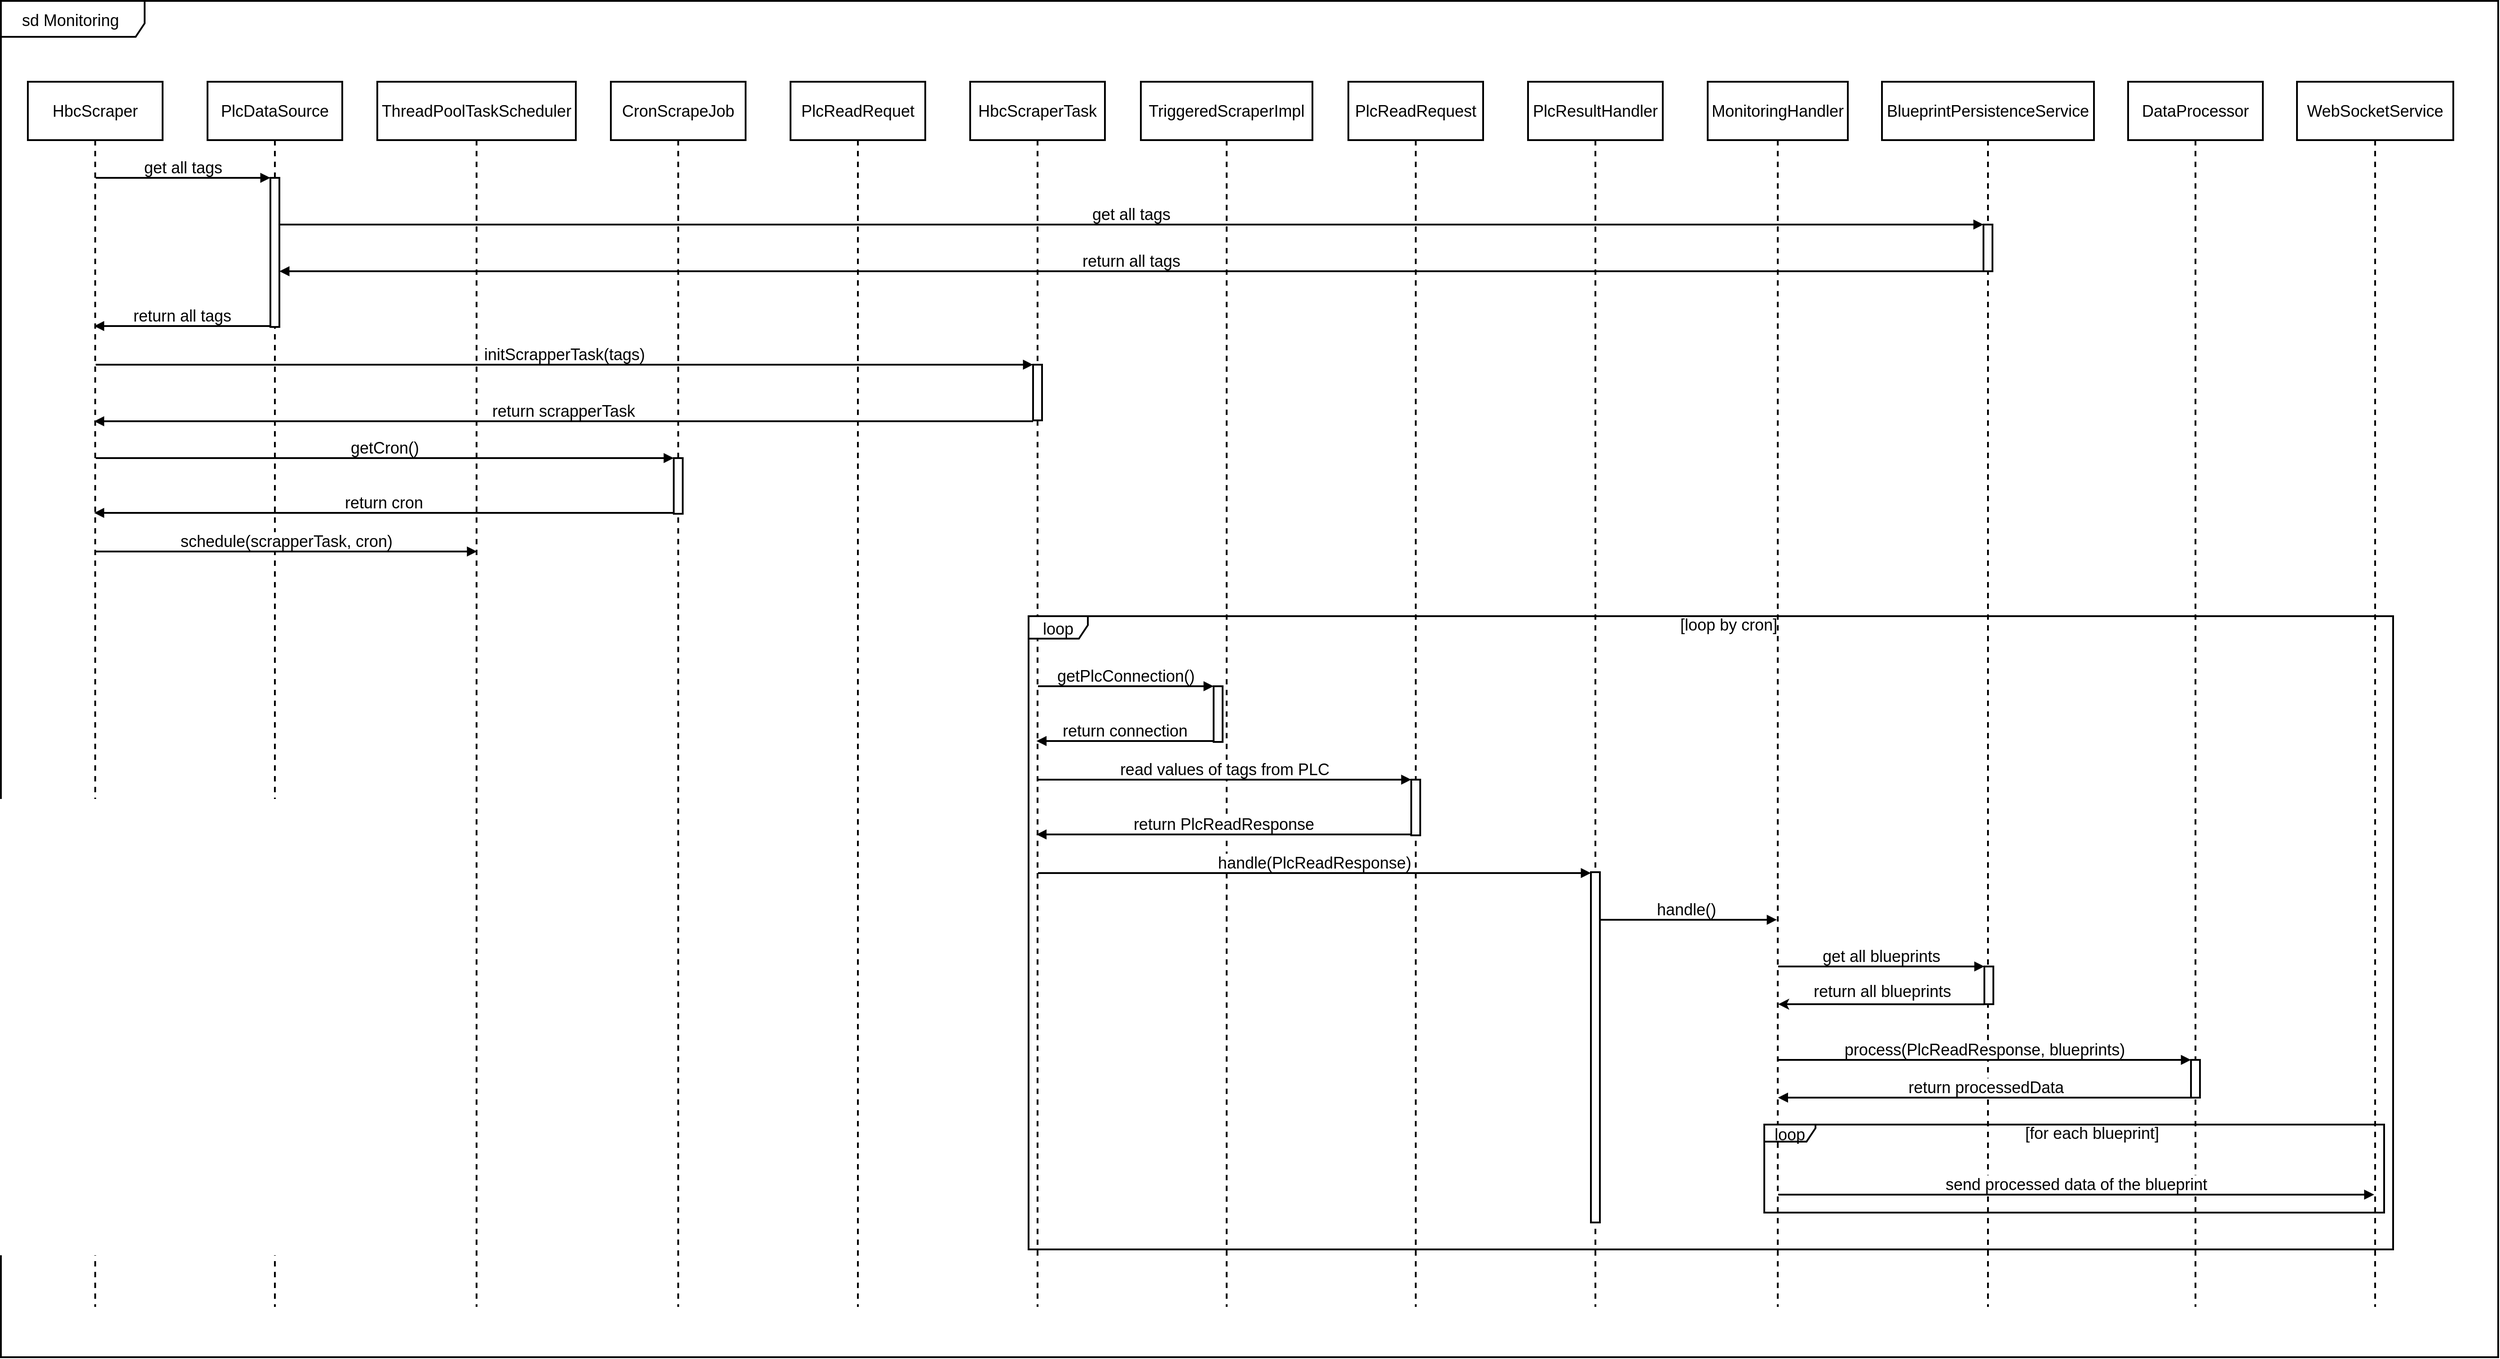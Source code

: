 <mxfile version="23.1.5" type="device">
  <diagram name="Page-1" id="0783ab3e-0a74-02c8-0abd-f7b4e66b4bec">
    <mxGraphModel dx="2302" dy="1347" grid="1" gridSize="10" guides="1" tooltips="1" connect="1" arrows="1" fold="1" page="1" pageScale="1" pageWidth="850" pageHeight="1100" background="none" math="0" shadow="0">
      <root>
        <mxCell id="0" />
        <mxCell id="1" parent="0" />
        <mxCell id="haw2drm8eqrPv3W6W2Qp-1" value="HbcScraper" style="shape=umlLifeline;perimeter=lifelinePerimeter;whiteSpace=wrap;container=1;dropTarget=0;collapsible=0;recursiveResize=0;outlineConnect=0;portConstraint=eastwest;newEdgeStyle={&quot;edgeStyle&quot;:&quot;elbowEdgeStyle&quot;,&quot;elbow&quot;:&quot;vertical&quot;,&quot;curved&quot;:0,&quot;rounded&quot;:0};size=65;strokeWidth=2;fontSize=18;" parent="1" vertex="1">
          <mxGeometry x="40" y="1030" width="150" height="1364" as="geometry" />
        </mxCell>
        <mxCell id="haw2drm8eqrPv3W6W2Qp-2" value="PlcDataSource" style="shape=umlLifeline;perimeter=lifelinePerimeter;whiteSpace=wrap;container=1;dropTarget=0;collapsible=0;recursiveResize=0;outlineConnect=0;portConstraint=eastwest;newEdgeStyle={&quot;edgeStyle&quot;:&quot;elbowEdgeStyle&quot;,&quot;elbow&quot;:&quot;vertical&quot;,&quot;curved&quot;:0,&quot;rounded&quot;:0};size=65;strokeWidth=2;fontSize=18;" parent="1" vertex="1">
          <mxGeometry x="240" y="1030" width="150" height="1364" as="geometry" />
        </mxCell>
        <mxCell id="haw2drm8eqrPv3W6W2Qp-3" value="" style="points=[];perimeter=orthogonalPerimeter;outlineConnect=0;targetShapes=umlLifeline;portConstraint=eastwest;newEdgeStyle={&quot;edgeStyle&quot;:&quot;elbowEdgeStyle&quot;,&quot;elbow&quot;:&quot;vertical&quot;,&quot;curved&quot;:0,&quot;rounded&quot;:0};strokeWidth=2;fontSize=18;" parent="haw2drm8eqrPv3W6W2Qp-2" vertex="1">
          <mxGeometry x="70" y="107" width="10" height="166" as="geometry" />
        </mxCell>
        <mxCell id="haw2drm8eqrPv3W6W2Qp-4" value="ThreadPoolTaskScheduler" style="shape=umlLifeline;perimeter=lifelinePerimeter;whiteSpace=wrap;container=1;dropTarget=0;collapsible=0;recursiveResize=0;outlineConnect=0;portConstraint=eastwest;newEdgeStyle={&quot;edgeStyle&quot;:&quot;elbowEdgeStyle&quot;,&quot;elbow&quot;:&quot;vertical&quot;,&quot;curved&quot;:0,&quot;rounded&quot;:0};size=65;strokeWidth=2;fontSize=18;" parent="1" vertex="1">
          <mxGeometry x="429" y="1030" width="221" height="1364" as="geometry" />
        </mxCell>
        <mxCell id="haw2drm8eqrPv3W6W2Qp-6" value="CronScrapeJob" style="shape=umlLifeline;perimeter=lifelinePerimeter;whiteSpace=wrap;container=1;dropTarget=0;collapsible=0;recursiveResize=0;outlineConnect=0;portConstraint=eastwest;newEdgeStyle={&quot;edgeStyle&quot;:&quot;elbowEdgeStyle&quot;,&quot;elbow&quot;:&quot;vertical&quot;,&quot;curved&quot;:0,&quot;rounded&quot;:0};size=65;strokeWidth=2;fontSize=18;" parent="1" vertex="1">
          <mxGeometry x="689" y="1030" width="150" height="1364" as="geometry" />
        </mxCell>
        <mxCell id="haw2drm8eqrPv3W6W2Qp-7" value="" style="points=[];perimeter=orthogonalPerimeter;outlineConnect=0;targetShapes=umlLifeline;portConstraint=eastwest;newEdgeStyle={&quot;edgeStyle&quot;:&quot;elbowEdgeStyle&quot;,&quot;elbow&quot;:&quot;vertical&quot;,&quot;curved&quot;:0,&quot;rounded&quot;:0};strokeWidth=2;fontSize=18;" parent="haw2drm8eqrPv3W6W2Qp-6" vertex="1">
          <mxGeometry x="70" y="419" width="10" height="62" as="geometry" />
        </mxCell>
        <mxCell id="haw2drm8eqrPv3W6W2Qp-8" value="PlcReadRequet" style="shape=umlLifeline;perimeter=lifelinePerimeter;whiteSpace=wrap;container=1;dropTarget=0;collapsible=0;recursiveResize=0;outlineConnect=0;portConstraint=eastwest;newEdgeStyle={&quot;edgeStyle&quot;:&quot;elbowEdgeStyle&quot;,&quot;elbow&quot;:&quot;vertical&quot;,&quot;curved&quot;:0,&quot;rounded&quot;:0};size=65;strokeWidth=2;fontSize=18;" parent="1" vertex="1">
          <mxGeometry x="889" y="1030" width="150" height="1364" as="geometry" />
        </mxCell>
        <mxCell id="haw2drm8eqrPv3W6W2Qp-9" value="HbcScraperTask" style="shape=umlLifeline;perimeter=lifelinePerimeter;whiteSpace=wrap;container=1;dropTarget=0;collapsible=0;recursiveResize=0;outlineConnect=0;portConstraint=eastwest;newEdgeStyle={&quot;edgeStyle&quot;:&quot;elbowEdgeStyle&quot;,&quot;elbow&quot;:&quot;vertical&quot;,&quot;curved&quot;:0,&quot;rounded&quot;:0};size=65;strokeWidth=2;fontSize=18;" parent="1" vertex="1">
          <mxGeometry x="1089" y="1030" width="150" height="1364" as="geometry" />
        </mxCell>
        <mxCell id="haw2drm8eqrPv3W6W2Qp-10" value="" style="points=[];perimeter=orthogonalPerimeter;outlineConnect=0;targetShapes=umlLifeline;portConstraint=eastwest;newEdgeStyle={&quot;edgeStyle&quot;:&quot;elbowEdgeStyle&quot;,&quot;elbow&quot;:&quot;vertical&quot;,&quot;curved&quot;:0,&quot;rounded&quot;:0};strokeWidth=2;fontSize=18;" parent="haw2drm8eqrPv3W6W2Qp-9" vertex="1">
          <mxGeometry x="70" y="315" width="10" height="62" as="geometry" />
        </mxCell>
        <mxCell id="haw2drm8eqrPv3W6W2Qp-11" value="TriggeredScraperImpl" style="shape=umlLifeline;perimeter=lifelinePerimeter;whiteSpace=wrap;container=1;dropTarget=0;collapsible=0;recursiveResize=0;outlineConnect=0;portConstraint=eastwest;newEdgeStyle={&quot;edgeStyle&quot;:&quot;elbowEdgeStyle&quot;,&quot;elbow&quot;:&quot;vertical&quot;,&quot;curved&quot;:0,&quot;rounded&quot;:0};size=65;strokeWidth=2;fontSize=18;" parent="1" vertex="1">
          <mxGeometry x="1279" y="1030" width="191" height="1364" as="geometry" />
        </mxCell>
        <mxCell id="haw2drm8eqrPv3W6W2Qp-12" value="" style="points=[];perimeter=orthogonalPerimeter;outlineConnect=0;targetShapes=umlLifeline;portConstraint=eastwest;newEdgeStyle={&quot;edgeStyle&quot;:&quot;elbowEdgeStyle&quot;,&quot;elbow&quot;:&quot;vertical&quot;,&quot;curved&quot;:0,&quot;rounded&quot;:0};strokeWidth=2;fontSize=18;" parent="haw2drm8eqrPv3W6W2Qp-11" vertex="1">
          <mxGeometry x="81" y="673" width="10" height="62" as="geometry" />
        </mxCell>
        <mxCell id="haw2drm8eqrPv3W6W2Qp-13" value="PlcReadRequest" style="shape=umlLifeline;perimeter=lifelinePerimeter;whiteSpace=wrap;container=1;dropTarget=0;collapsible=0;recursiveResize=0;outlineConnect=0;portConstraint=eastwest;newEdgeStyle={&quot;edgeStyle&quot;:&quot;elbowEdgeStyle&quot;,&quot;elbow&quot;:&quot;vertical&quot;,&quot;curved&quot;:0,&quot;rounded&quot;:0};size=65;strokeWidth=2;fontSize=18;" parent="1" vertex="1">
          <mxGeometry x="1510" y="1030" width="150" height="1364" as="geometry" />
        </mxCell>
        <mxCell id="haw2drm8eqrPv3W6W2Qp-14" value="" style="points=[];perimeter=orthogonalPerimeter;outlineConnect=0;targetShapes=umlLifeline;portConstraint=eastwest;newEdgeStyle={&quot;edgeStyle&quot;:&quot;elbowEdgeStyle&quot;,&quot;elbow&quot;:&quot;vertical&quot;,&quot;curved&quot;:0,&quot;rounded&quot;:0};strokeWidth=2;fontSize=18;" parent="haw2drm8eqrPv3W6W2Qp-13" vertex="1">
          <mxGeometry x="70" y="777" width="10" height="62" as="geometry" />
        </mxCell>
        <mxCell id="haw2drm8eqrPv3W6W2Qp-15" value="PlcResultHandler" style="shape=umlLifeline;perimeter=lifelinePerimeter;whiteSpace=wrap;container=1;dropTarget=0;collapsible=0;recursiveResize=0;outlineConnect=0;portConstraint=eastwest;newEdgeStyle={&quot;edgeStyle&quot;:&quot;elbowEdgeStyle&quot;,&quot;elbow&quot;:&quot;vertical&quot;,&quot;curved&quot;:0,&quot;rounded&quot;:0};size=65;strokeWidth=2;fontSize=18;" parent="1" vertex="1">
          <mxGeometry x="1710" y="1030" width="150" height="1364" as="geometry" />
        </mxCell>
        <mxCell id="haw2drm8eqrPv3W6W2Qp-16" value="MonitoringHandler" style="shape=umlLifeline;perimeter=lifelinePerimeter;whiteSpace=wrap;container=1;dropTarget=0;collapsible=0;recursiveResize=0;outlineConnect=0;portConstraint=eastwest;newEdgeStyle={&quot;edgeStyle&quot;:&quot;elbowEdgeStyle&quot;,&quot;elbow&quot;:&quot;vertical&quot;,&quot;curved&quot;:0,&quot;rounded&quot;:0};size=65;strokeWidth=2;fontSize=18;" parent="1" vertex="1">
          <mxGeometry x="1910" y="1030" width="156" height="1364" as="geometry" />
        </mxCell>
        <mxCell id="haw2drm8eqrPv3W6W2Qp-17" value="BlueprintPersistenceService" style="shape=umlLifeline;perimeter=lifelinePerimeter;whiteSpace=wrap;container=1;dropTarget=0;collapsible=0;recursiveResize=0;outlineConnect=0;portConstraint=eastwest;newEdgeStyle={&quot;edgeStyle&quot;:&quot;elbowEdgeStyle&quot;,&quot;elbow&quot;:&quot;vertical&quot;,&quot;curved&quot;:0,&quot;rounded&quot;:0};size=65;strokeWidth=2;fontSize=18;" parent="1" vertex="1">
          <mxGeometry x="2104" y="1030" width="236" height="1364" as="geometry" />
        </mxCell>
        <mxCell id="haw2drm8eqrPv3W6W2Qp-18" value="" style="points=[];perimeter=orthogonalPerimeter;outlineConnect=0;targetShapes=umlLifeline;portConstraint=eastwest;newEdgeStyle={&quot;edgeStyle&quot;:&quot;elbowEdgeStyle&quot;,&quot;elbow&quot;:&quot;vertical&quot;,&quot;curved&quot;:0,&quot;rounded&quot;:0};strokeWidth=2;fontSize=18;" parent="haw2drm8eqrPv3W6W2Qp-17" vertex="1">
          <mxGeometry x="113" y="159" width="10" height="52" as="geometry" />
        </mxCell>
        <mxCell id="haw2drm8eqrPv3W6W2Qp-19" value="" style="points=[];perimeter=orthogonalPerimeter;outlineConnect=0;targetShapes=umlLifeline;portConstraint=eastwest;newEdgeStyle={&quot;edgeStyle&quot;:&quot;elbowEdgeStyle&quot;,&quot;elbow&quot;:&quot;vertical&quot;,&quot;curved&quot;:0,&quot;rounded&quot;:0};strokeWidth=2;fontSize=18;" parent="haw2drm8eqrPv3W6W2Qp-17" vertex="1">
          <mxGeometry x="114" y="985" width="10" height="42" as="geometry" />
        </mxCell>
        <mxCell id="haw2drm8eqrPv3W6W2Qp-20" value="DataProcessor" style="shape=umlLifeline;perimeter=lifelinePerimeter;whiteSpace=wrap;container=1;dropTarget=0;collapsible=0;recursiveResize=0;outlineConnect=0;portConstraint=eastwest;newEdgeStyle={&quot;edgeStyle&quot;:&quot;elbowEdgeStyle&quot;,&quot;elbow&quot;:&quot;vertical&quot;,&quot;curved&quot;:0,&quot;rounded&quot;:0};size=65;strokeWidth=2;fontSize=18;" parent="1" vertex="1">
          <mxGeometry x="2378" y="1030" width="150" height="1364" as="geometry" />
        </mxCell>
        <mxCell id="haw2drm8eqrPv3W6W2Qp-21" value="" style="points=[];perimeter=orthogonalPerimeter;outlineConnect=0;targetShapes=umlLifeline;portConstraint=eastwest;newEdgeStyle={&quot;edgeStyle&quot;:&quot;elbowEdgeStyle&quot;,&quot;elbow&quot;:&quot;vertical&quot;,&quot;curved&quot;:0,&quot;rounded&quot;:0};strokeWidth=2;fontSize=18;" parent="haw2drm8eqrPv3W6W2Qp-20" vertex="1">
          <mxGeometry x="70" y="1089" width="10" height="42" as="geometry" />
        </mxCell>
        <mxCell id="haw2drm8eqrPv3W6W2Qp-22" value="WebSocketService" style="shape=umlLifeline;perimeter=lifelinePerimeter;whiteSpace=wrap;container=1;dropTarget=0;collapsible=0;recursiveResize=0;outlineConnect=0;portConstraint=eastwest;newEdgeStyle={&quot;edgeStyle&quot;:&quot;elbowEdgeStyle&quot;,&quot;elbow&quot;:&quot;vertical&quot;,&quot;curved&quot;:0,&quot;rounded&quot;:0};size=65;strokeWidth=2;fontSize=18;" parent="1" vertex="1">
          <mxGeometry x="2566" y="1030" width="174" height="1364" as="geometry" />
        </mxCell>
        <mxCell id="haw2drm8eqrPv3W6W2Qp-23" value="loop" style="shape=umlFrame;pointerEvents=0;dropTarget=0;strokeColor=#000000;height=19;width=57;strokeWidth=2;fontSize=18;" parent="1" vertex="1">
          <mxGeometry x="1973" y="2191" width="690" height="98" as="geometry" />
        </mxCell>
        <mxCell id="haw2drm8eqrPv3W6W2Qp-24" value="[for each blueprint]" style="text;strokeColor=none;fillColor=none;align=center;verticalAlign=middle;whiteSpace=wrap;strokeWidth=2;fontSize=18;" parent="haw2drm8eqrPv3W6W2Qp-23" vertex="1">
          <mxGeometry x="40" width="650" height="20" as="geometry" />
        </mxCell>
        <mxCell id="haw2drm8eqrPv3W6W2Qp-25" value="loop" style="shape=umlFrame;pointerEvents=0;dropTarget=0;strokeColor=#000000;height=25;width=66;strokeWidth=2;fontSize=18;" parent="1" vertex="1">
          <mxGeometry x="1154" y="1625" width="1519" height="705" as="geometry" />
        </mxCell>
        <mxCell id="haw2drm8eqrPv3W6W2Qp-26" value="[loop by cron]" style="text;strokeColor=none;fillColor=none;align=center;verticalAlign=middle;whiteSpace=wrap;strokeWidth=2;fontSize=18;" parent="haw2drm8eqrPv3W6W2Qp-25" vertex="1">
          <mxGeometry x="40" width="1479" height="20.92" as="geometry" />
        </mxCell>
        <mxCell id="haw2drm8eqrPv3W6W2Qp-27" value="get all tags" style="verticalAlign=bottom;endArrow=block;edgeStyle=elbowEdgeStyle;elbow=vertical;curved=0;rounded=0;strokeWidth=2;fontSize=18;" parent="1" source="haw2drm8eqrPv3W6W2Qp-1" target="haw2drm8eqrPv3W6W2Qp-3" edge="1">
          <mxGeometry relative="1" as="geometry">
            <Array as="points">
              <mxPoint x="225" y="1137" />
            </Array>
          </mxGeometry>
        </mxCell>
        <mxCell id="haw2drm8eqrPv3W6W2Qp-28" value="get all tags" style="verticalAlign=bottom;endArrow=block;edgeStyle=elbowEdgeStyle;elbow=vertical;curved=0;rounded=0;strokeWidth=2;fontSize=18;" parent="1" source="haw2drm8eqrPv3W6W2Qp-3" target="haw2drm8eqrPv3W6W2Qp-18" edge="1">
          <mxGeometry relative="1" as="geometry">
            <Array as="points">
              <mxPoint x="1281" y="1189" />
            </Array>
          </mxGeometry>
        </mxCell>
        <mxCell id="haw2drm8eqrPv3W6W2Qp-29" value="return all tags" style="verticalAlign=bottom;endArrow=block;edgeStyle=elbowEdgeStyle;elbow=vertical;curved=0;rounded=0;strokeWidth=2;fontSize=18;" parent="1" source="haw2drm8eqrPv3W6W2Qp-18" target="haw2drm8eqrPv3W6W2Qp-3" edge="1">
          <mxGeometry relative="1" as="geometry">
            <Array as="points">
              <mxPoint x="1279" y="1241" />
            </Array>
          </mxGeometry>
        </mxCell>
        <mxCell id="haw2drm8eqrPv3W6W2Qp-30" value="return all tags" style="verticalAlign=bottom;endArrow=block;edgeStyle=elbowEdgeStyle;elbow=vertical;curved=0;rounded=0;strokeWidth=2;fontSize=18;" parent="1" edge="1">
          <mxGeometry relative="1" as="geometry">
            <Array as="points">
              <mxPoint x="223" y="1302" />
            </Array>
            <mxPoint x="310" y="1302" as="sourcePoint" />
            <mxPoint x="113.778" y="1302" as="targetPoint" />
          </mxGeometry>
        </mxCell>
        <mxCell id="haw2drm8eqrPv3W6W2Qp-31" value="initScrapperTask(tags)" style="verticalAlign=bottom;endArrow=block;edgeStyle=elbowEdgeStyle;elbow=vertical;curved=0;rounded=0;strokeWidth=2;fontSize=18;" parent="1" source="haw2drm8eqrPv3W6W2Qp-1" target="haw2drm8eqrPv3W6W2Qp-10" edge="1">
          <mxGeometry relative="1" as="geometry">
            <Array as="points">
              <mxPoint x="650" y="1345" />
            </Array>
          </mxGeometry>
        </mxCell>
        <mxCell id="haw2drm8eqrPv3W6W2Qp-32" value="return scrapperTask" style="verticalAlign=bottom;endArrow=block;edgeStyle=elbowEdgeStyle;elbow=vertical;curved=0;rounded=0;strokeWidth=2;fontSize=18;" parent="1" edge="1">
          <mxGeometry relative="1" as="geometry">
            <Array as="points">
              <mxPoint x="647" y="1408" />
            </Array>
            <mxPoint x="1159" y="1408" as="sourcePoint" />
            <mxPoint x="113.778" y="1408" as="targetPoint" />
          </mxGeometry>
        </mxCell>
        <mxCell id="haw2drm8eqrPv3W6W2Qp-33" value="getCron()" style="verticalAlign=bottom;endArrow=block;edgeStyle=elbowEdgeStyle;elbow=vertical;curved=0;rounded=0;strokeWidth=2;fontSize=18;" parent="1" source="haw2drm8eqrPv3W6W2Qp-1" target="haw2drm8eqrPv3W6W2Qp-7" edge="1">
          <mxGeometry relative="1" as="geometry">
            <Array as="points">
              <mxPoint x="450" y="1449" />
            </Array>
          </mxGeometry>
        </mxCell>
        <mxCell id="haw2drm8eqrPv3W6W2Qp-34" value="return cron" style="verticalAlign=bottom;endArrow=block;edgeStyle=elbowEdgeStyle;elbow=vertical;curved=0;rounded=0;strokeWidth=2;fontSize=18;" parent="1" edge="1">
          <mxGeometry relative="1" as="geometry">
            <Array as="points">
              <mxPoint x="447" y="1510" />
            </Array>
            <mxPoint x="759" y="1510.0" as="sourcePoint" />
            <mxPoint x="113.778" y="1510.0" as="targetPoint" />
          </mxGeometry>
        </mxCell>
        <mxCell id="haw2drm8eqrPv3W6W2Qp-35" value="schedule(scrapperTask, cron)" style="verticalAlign=bottom;endArrow=block;edgeStyle=elbowEdgeStyle;elbow=vertical;curved=0;rounded=0;strokeWidth=2;fontSize=18;" parent="1" source="haw2drm8eqrPv3W6W2Qp-1" edge="1">
          <mxGeometry relative="1" as="geometry">
            <Array as="points">
              <mxPoint x="337" y="1553" />
            </Array>
            <mxPoint x="540" y="1553" as="targetPoint" />
          </mxGeometry>
        </mxCell>
        <mxCell id="haw2drm8eqrPv3W6W2Qp-37" value="getPlcConnection()" style="verticalAlign=bottom;endArrow=block;edgeStyle=elbowEdgeStyle;elbow=vertical;curved=0;rounded=0;strokeWidth=2;fontSize=18;" parent="1" source="haw2drm8eqrPv3W6W2Qp-9" target="haw2drm8eqrPv3W6W2Qp-12" edge="1">
          <mxGeometry relative="1" as="geometry">
            <Array as="points">
              <mxPoint x="1279" y="1703" />
            </Array>
          </mxGeometry>
        </mxCell>
        <mxCell id="haw2drm8eqrPv3W6W2Qp-38" value="return connection" style="verticalAlign=bottom;endArrow=block;edgeStyle=elbowEdgeStyle;elbow=vertical;curved=0;rounded=0;strokeWidth=2;fontSize=18;" parent="1" edge="1">
          <mxGeometry relative="1" as="geometry">
            <Array as="points">
              <mxPoint x="1277" y="1764" />
            </Array>
            <mxPoint x="1360" y="1764" as="sourcePoint" />
            <mxPoint x="1162.778" y="1764" as="targetPoint" />
          </mxGeometry>
        </mxCell>
        <mxCell id="haw2drm8eqrPv3W6W2Qp-39" value="read values of tags from PLC" style="verticalAlign=bottom;endArrow=block;edgeStyle=elbowEdgeStyle;elbow=vertical;curved=0;rounded=0;strokeWidth=2;fontSize=18;" parent="1" source="haw2drm8eqrPv3W6W2Qp-9" target="haw2drm8eqrPv3W6W2Qp-14" edge="1">
          <mxGeometry relative="1" as="geometry">
            <Array as="points">
              <mxPoint x="1385" y="1807" />
            </Array>
          </mxGeometry>
        </mxCell>
        <mxCell id="haw2drm8eqrPv3W6W2Qp-40" value="return PlcReadResponse" style="verticalAlign=bottom;endArrow=block;edgeStyle=elbowEdgeStyle;elbow=vertical;curved=0;rounded=0;strokeWidth=2;fontSize=18;" parent="1" edge="1">
          <mxGeometry relative="1" as="geometry">
            <Array as="points">
              <mxPoint x="1382" y="1868" />
            </Array>
            <mxPoint x="1580" y="1868" as="sourcePoint" />
            <mxPoint x="1162.778" y="1868" as="targetPoint" />
          </mxGeometry>
        </mxCell>
        <mxCell id="haw2drm8eqrPv3W6W2Qp-41" value="handle(PlcReadResponse)" style="verticalAlign=bottom;endArrow=block;edgeStyle=elbowEdgeStyle;elbow=vertical;curved=0;rounded=0;strokeWidth=2;fontSize=18;" parent="1" source="haw2drm8eqrPv3W6W2Qp-9" target="haw2drm8eqrPv3W6W2Qp-48" edge="1">
          <mxGeometry relative="1" as="geometry">
            <Array as="points">
              <mxPoint x="1485" y="1911" />
            </Array>
          </mxGeometry>
        </mxCell>
        <mxCell id="haw2drm8eqrPv3W6W2Qp-42" value="handle()" style="verticalAlign=bottom;endArrow=block;edgeStyle=elbowEdgeStyle;elbow=vertical;curved=0;rounded=0;strokeWidth=2;fontSize=18;" parent="1" source="haw2drm8eqrPv3W6W2Qp-15" target="haw2drm8eqrPv3W6W2Qp-16" edge="1">
          <mxGeometry relative="1" as="geometry">
            <Array as="points">
              <mxPoint x="1899" y="1963" />
            </Array>
          </mxGeometry>
        </mxCell>
        <mxCell id="haw2drm8eqrPv3W6W2Qp-43" value="get all blueprints" style="verticalAlign=bottom;endArrow=block;edgeStyle=elbowEdgeStyle;elbow=vertical;curved=0;rounded=0;strokeWidth=2;fontSize=18;" parent="1" source="haw2drm8eqrPv3W6W2Qp-16" target="haw2drm8eqrPv3W6W2Qp-19" edge="1">
          <mxGeometry relative="1" as="geometry">
            <Array as="points">
              <mxPoint x="2118" y="2015" />
            </Array>
          </mxGeometry>
        </mxCell>
        <mxCell id="haw2drm8eqrPv3W6W2Qp-45" value="process(PlcReadResponse, blueprints)" style="verticalAlign=bottom;endArrow=block;edgeStyle=elbowEdgeStyle;elbow=vertical;curved=0;rounded=0;strokeWidth=2;fontSize=18;" parent="1" source="haw2drm8eqrPv3W6W2Qp-16" target="haw2drm8eqrPv3W6W2Qp-21" edge="1">
          <mxGeometry relative="1" as="geometry">
            <Array as="points">
              <mxPoint x="2233" y="2119" />
            </Array>
          </mxGeometry>
        </mxCell>
        <mxCell id="haw2drm8eqrPv3W6W2Qp-46" value="return processedData" style="verticalAlign=bottom;endArrow=block;edgeStyle=elbowEdgeStyle;elbow=vertical;curved=0;rounded=0;strokeWidth=2;fontSize=18;" parent="1" edge="1">
          <mxGeometry relative="1" as="geometry">
            <Array as="points">
              <mxPoint x="2231" y="2161" />
            </Array>
            <mxPoint x="2452.0" y="2161" as="sourcePoint" />
            <mxPoint x="1988.231" y="2161" as="targetPoint" />
          </mxGeometry>
        </mxCell>
        <mxCell id="haw2drm8eqrPv3W6W2Qp-47" value="send processed data of the blueprint" style="verticalAlign=bottom;endArrow=block;edgeStyle=elbowEdgeStyle;elbow=vertical;curved=0;rounded=0;strokeWidth=2;fontSize=18;" parent="1" source="haw2drm8eqrPv3W6W2Qp-16" target="haw2drm8eqrPv3W6W2Qp-22" edge="1">
          <mxGeometry relative="1" as="geometry">
            <Array as="points">
              <mxPoint x="2333" y="2269" />
            </Array>
          </mxGeometry>
        </mxCell>
        <mxCell id="haw2drm8eqrPv3W6W2Qp-48" value="" style="points=[];perimeter=orthogonalPerimeter;outlineConnect=0;targetShapes=umlLifeline;portConstraint=eastwest;newEdgeStyle={&quot;edgeStyle&quot;:&quot;elbowEdgeStyle&quot;,&quot;elbow&quot;:&quot;vertical&quot;,&quot;curved&quot;:0,&quot;rounded&quot;:0};strokeWidth=2;fontSize=18;" parent="1" vertex="1">
          <mxGeometry x="1780" y="1910" width="10" height="390" as="geometry" />
        </mxCell>
        <mxCell id="haw2drm8eqrPv3W6W2Qp-50" value="sd Monitoring " style="shape=umlFrame;pointerEvents=0;dropTarget=0;strokeColor=#000000;height=40;width=160;strokeWidth=2;fontSize=18;" parent="1" vertex="1">
          <mxGeometry x="10" y="940" width="2780" height="1510" as="geometry" />
        </mxCell>
        <mxCell id="0SheGFHLO_ZMRrxokIaC-2" style="edgeStyle=elbowEdgeStyle;rounded=0;orthogonalLoop=1;jettySize=auto;html=1;elbow=vertical;curved=0;strokeWidth=2;" edge="1" parent="1">
          <mxGeometry relative="1" as="geometry">
            <mxPoint x="2218" y="2057.179" as="sourcePoint" />
            <mxPoint x="1988.487" y="2057.179" as="targetPoint" />
          </mxGeometry>
        </mxCell>
        <mxCell id="0SheGFHLO_ZMRrxokIaC-3" value="return all blueprints" style="edgeLabel;html=1;align=center;verticalAlign=middle;resizable=0;points=[];fontSize=18;" vertex="1" connectable="0" parent="0SheGFHLO_ZMRrxokIaC-2">
          <mxGeometry x="-0.183" y="2" relative="1" as="geometry">
            <mxPoint x="-20" y="-16" as="offset" />
          </mxGeometry>
        </mxCell>
      </root>
    </mxGraphModel>
  </diagram>
</mxfile>

